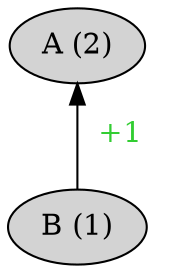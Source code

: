 digraph modelSetLattice{
rankdir="BT"
1 [label=<A (2)>, style="filled", fillcolor="lightgray"]
2 [label=<B (1)>, style="filled", fillcolor="lightgray"]
2 -> 1 [label=<  <font color="limegreen">+1</font>  >]
}

